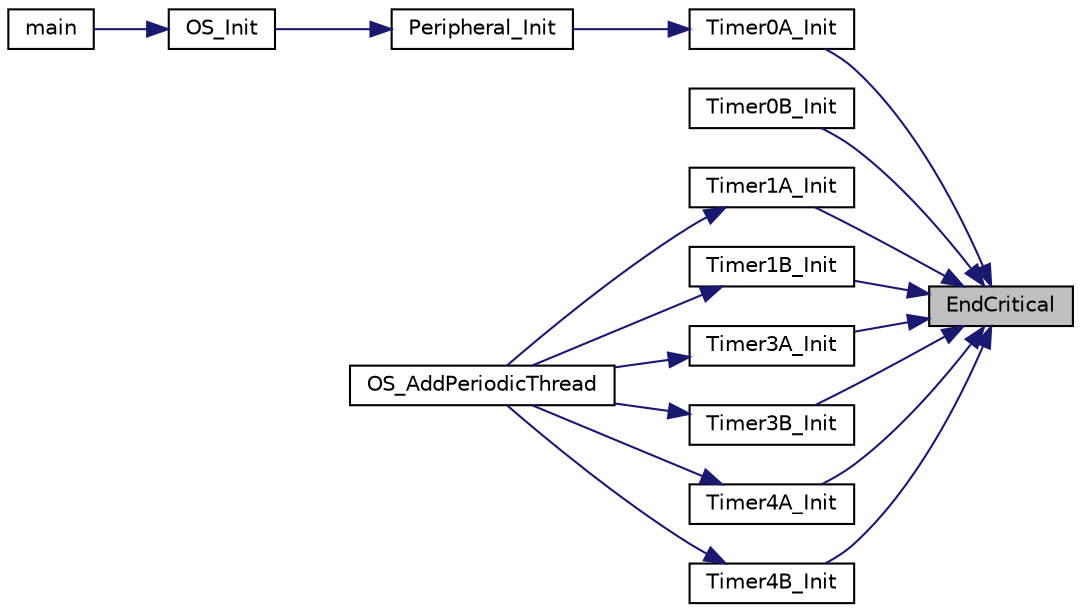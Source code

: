 digraph "EndCritical"
{
 // LATEX_PDF_SIZE
  edge [fontname="Helvetica",fontsize="10",labelfontname="Helvetica",labelfontsize="10"];
  node [fontname="Helvetica",fontsize="10",shape=record];
  rankdir="RL";
  Node1 [label="EndCritical",height=0.2,width=0.4,color="black", fillcolor="grey75", style="filled", fontcolor="black",tooltip=" "];
  Node1 -> Node2 [dir="back",color="midnightblue",fontsize="10",style="solid",fontname="Helvetica"];
  Node2 [label="Timer0A_Init",height=0.2,width=0.4,color="black", fillcolor="white", style="filled",URL="$_timer_8c.html#a1f9f3c8e9e768dee252af6e09ebf3129",tooltip=" "];
  Node2 -> Node3 [dir="back",color="midnightblue",fontsize="10",style="solid",fontname="Helvetica"];
  Node3 [label="Peripheral_Init",height=0.2,width=0.4,color="black", fillcolor="white", style="filled",URL="$_o_s_8c.html#a4e1ed1b33e454c5906df521dcec8a3a6",tooltip="This function initializes extra IO used by OS, add new inits here."];
  Node3 -> Node4 [dir="back",color="midnightblue",fontsize="10",style="solid",fontname="Helvetica"];
  Node4 [label="OS_Init",height=0.2,width=0.4,color="black", fillcolor="white", style="filled",URL="$_o_s_8c.html#acb6df8f47f418aad9c9a9e045d7d1e6d",tooltip="initialize operating system, disable interrupts until OS_Launch initialize OS controlled I/O: serial,..."];
  Node4 -> Node5 [dir="back",color="midnightblue",fontsize="10",style="solid",fontname="Helvetica"];
  Node5 [label="main",height=0.2,width=0.4,color="black", fillcolor="white", style="filled",URL="$main_8c.html#a840291bc02cba5474a4cb46a9b9566fe",tooltip="Example usecase of RTOS."];
  Node1 -> Node6 [dir="back",color="midnightblue",fontsize="10",style="solid",fontname="Helvetica"];
  Node6 [label="Timer0B_Init",height=0.2,width=0.4,color="black", fillcolor="white", style="filled",URL="$_timer_8c.html#aae3647c92f6dde0904217bcc18cc2c0b",tooltip=" "];
  Node1 -> Node7 [dir="back",color="midnightblue",fontsize="10",style="solid",fontname="Helvetica"];
  Node7 [label="Timer1A_Init",height=0.2,width=0.4,color="black", fillcolor="white", style="filled",URL="$_timer_8c.html#aad0b7361116084cb820d8fedebc8c4d4",tooltip=" "];
  Node7 -> Node8 [dir="back",color="midnightblue",fontsize="10",style="solid",fontname="Helvetica"];
  Node8 [label="OS_AddPeriodicThread",height=0.2,width=0.4,color="black", fillcolor="white", style="filled",URL="$_o_s_8c.html#a11987152f9e3687cf35e7aa94793f1fc",tooltip="Adds periodic background thread. Cannot spin, sleep, die, rest, etc. cause it's ISR,..."];
  Node1 -> Node9 [dir="back",color="midnightblue",fontsize="10",style="solid",fontname="Helvetica"];
  Node9 [label="Timer1B_Init",height=0.2,width=0.4,color="black", fillcolor="white", style="filled",URL="$_timer_8c.html#a2ac2bddbff828503c4f60f6d7e630dd7",tooltip=" "];
  Node9 -> Node8 [dir="back",color="midnightblue",fontsize="10",style="solid",fontname="Helvetica"];
  Node1 -> Node10 [dir="back",color="midnightblue",fontsize="10",style="solid",fontname="Helvetica"];
  Node10 [label="Timer3A_Init",height=0.2,width=0.4,color="black", fillcolor="white", style="filled",URL="$_timer_8c.html#ab634674663d0c1f9d5a161b230b9beb9",tooltip=" "];
  Node10 -> Node8 [dir="back",color="midnightblue",fontsize="10",style="solid",fontname="Helvetica"];
  Node1 -> Node11 [dir="back",color="midnightblue",fontsize="10",style="solid",fontname="Helvetica"];
  Node11 [label="Timer3B_Init",height=0.2,width=0.4,color="black", fillcolor="white", style="filled",URL="$_timer_8c.html#ad88cb421b298e3246fc07a5d779ac152",tooltip=" "];
  Node11 -> Node8 [dir="back",color="midnightblue",fontsize="10",style="solid",fontname="Helvetica"];
  Node1 -> Node12 [dir="back",color="midnightblue",fontsize="10",style="solid",fontname="Helvetica"];
  Node12 [label="Timer4A_Init",height=0.2,width=0.4,color="black", fillcolor="white", style="filled",URL="$_timer_8c.html#a710c63b1c81479808b1206f4fd5b507b",tooltip=" "];
  Node12 -> Node8 [dir="back",color="midnightblue",fontsize="10",style="solid",fontname="Helvetica"];
  Node1 -> Node13 [dir="back",color="midnightblue",fontsize="10",style="solid",fontname="Helvetica"];
  Node13 [label="Timer4B_Init",height=0.2,width=0.4,color="black", fillcolor="white", style="filled",URL="$_timer_8c.html#a965744d1b32a7d50bbe29dcc16bdb784",tooltip=" "];
  Node13 -> Node8 [dir="back",color="midnightblue",fontsize="10",style="solid",fontname="Helvetica"];
}
